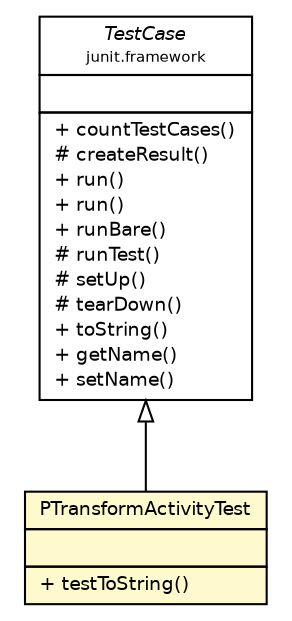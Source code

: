 #!/usr/local/bin/dot
#
# Class diagram 
# Generated by UmlGraph version 4.6 (http://www.spinellis.gr/sw/umlgraph)
#

digraph G {
	edge [fontname="Helvetica",fontsize=10,labelfontname="Helvetica",labelfontsize=10];
	node [fontname="Helvetica",fontsize=10,shape=plaintext];
	// edu.umd.cs.piccolo.activities.PTransformActivityTest
	c261 [label=<<table border="0" cellborder="1" cellspacing="0" cellpadding="2" port="p" bgcolor="lemonChiffon" href="./PTransformActivityTest.html">
		<tr><td><table border="0" cellspacing="0" cellpadding="1">
			<tr><td> PTransformActivityTest </td></tr>
		</table></td></tr>
		<tr><td><table border="0" cellspacing="0" cellpadding="1">
			<tr><td align="left">  </td></tr>
		</table></td></tr>
		<tr><td><table border="0" cellspacing="0" cellpadding="1">
			<tr><td align="left"> + testToString() </td></tr>
		</table></td></tr>
		</table>>, fontname="Helvetica", fontcolor="black", fontsize=9.0];
	//edu.umd.cs.piccolo.activities.PTransformActivityTest extends junit.framework.TestCase
	c262:p -> c261:p [dir=back,arrowtail=empty];
	// junit.framework.TestCase
	c262 [label=<<table border="0" cellborder="1" cellspacing="0" cellpadding="2" port="p">
		<tr><td><table border="0" cellspacing="0" cellpadding="1">
			<tr><td><font face="Helvetica-Oblique"> TestCase </font></td></tr>
			<tr><td><font point-size="7.0"> junit.framework </font></td></tr>
		</table></td></tr>
		<tr><td><table border="0" cellspacing="0" cellpadding="1">
			<tr><td align="left">  </td></tr>
		</table></td></tr>
		<tr><td><table border="0" cellspacing="0" cellpadding="1">
			<tr><td align="left"> + countTestCases() </td></tr>
			<tr><td align="left"> # createResult() </td></tr>
			<tr><td align="left"> + run() </td></tr>
			<tr><td align="left"> + run() </td></tr>
			<tr><td align="left"> + runBare() </td></tr>
			<tr><td align="left"> # runTest() </td></tr>
			<tr><td align="left"> # setUp() </td></tr>
			<tr><td align="left"> # tearDown() </td></tr>
			<tr><td align="left"> + toString() </td></tr>
			<tr><td align="left"> + getName() </td></tr>
			<tr><td align="left"> + setName() </td></tr>
		</table></td></tr>
		</table>>, fontname="Helvetica", fontcolor="black", fontsize=9.0];
}

